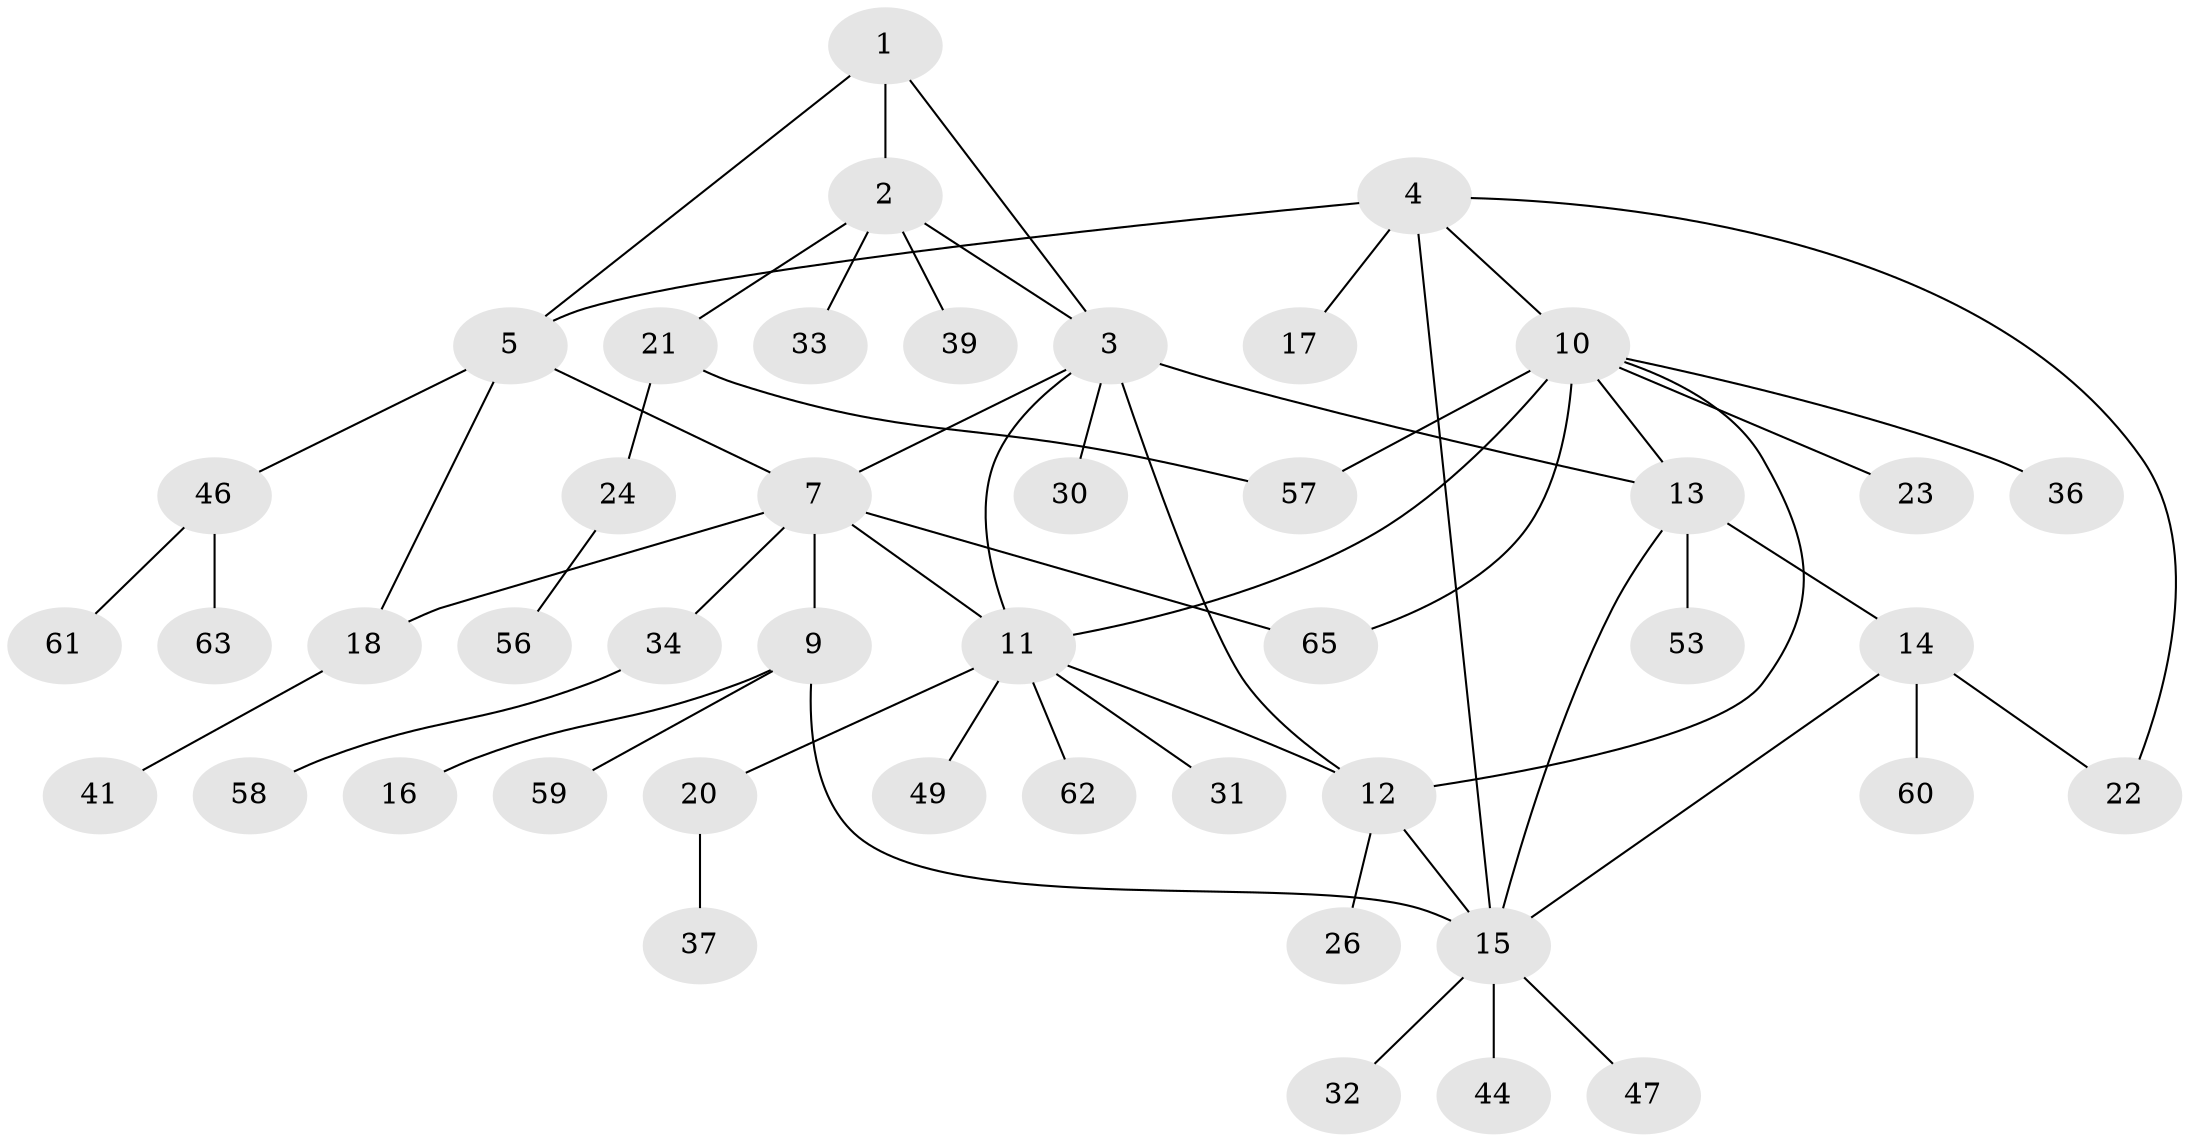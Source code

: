 // Generated by graph-tools (version 1.1) at 2025/24/03/03/25 07:24:17]
// undirected, 45 vertices, 59 edges
graph export_dot {
graph [start="1"]
  node [color=gray90,style=filled];
  1;
  2 [super="+25"];
  3 [super="+66"];
  4 [super="+6"];
  5 [super="+19"];
  7 [super="+8"];
  9 [super="+52"];
  10 [super="+28"];
  11 [super="+35"];
  12 [super="+50"];
  13 [super="+29"];
  14 [super="+54"];
  15 [super="+38"];
  16;
  17;
  18 [super="+64"];
  20;
  21 [super="+27"];
  22;
  23;
  24 [super="+43"];
  26;
  30 [super="+42"];
  31 [super="+40"];
  32;
  33;
  34 [super="+45"];
  36;
  37 [super="+55"];
  39;
  41 [super="+48"];
  44;
  46 [super="+51"];
  47;
  49;
  53;
  56;
  57;
  58;
  59;
  60;
  61;
  62;
  63;
  65;
  1 -- 2;
  1 -- 3;
  1 -- 5;
  2 -- 3;
  2 -- 21;
  2 -- 33;
  2 -- 39;
  3 -- 12;
  3 -- 13;
  3 -- 30;
  3 -- 11;
  3 -- 7;
  4 -- 5 [weight=2];
  4 -- 17;
  4 -- 22;
  4 -- 10 [weight=2];
  4 -- 15;
  5 -- 7;
  5 -- 18;
  5 -- 46;
  7 -- 9 [weight=2];
  7 -- 65;
  7 -- 34;
  7 -- 11;
  7 -- 18;
  9 -- 15 [weight=2];
  9 -- 16;
  9 -- 59;
  10 -- 11;
  10 -- 12;
  10 -- 13;
  10 -- 23;
  10 -- 36;
  10 -- 65;
  10 -- 57;
  11 -- 12;
  11 -- 20;
  11 -- 31;
  11 -- 49;
  11 -- 62;
  12 -- 26;
  12 -- 15;
  13 -- 14;
  13 -- 15;
  13 -- 53;
  14 -- 15;
  14 -- 22;
  14 -- 60;
  15 -- 32;
  15 -- 44;
  15 -- 47;
  18 -- 41;
  20 -- 37;
  21 -- 24;
  21 -- 57;
  24 -- 56;
  34 -- 58;
  46 -- 61;
  46 -- 63;
}
